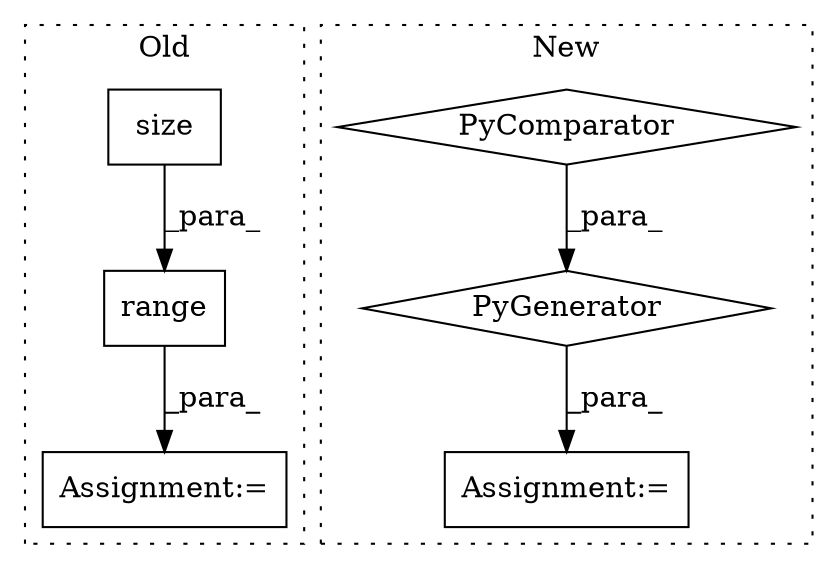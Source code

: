 digraph G {
subgraph cluster0 {
1 [label="size" a="32" s="646,666" l="5,1" shape="box"];
4 [label="Assignment:=" a="7" s="1045" l="33" shape="box"];
6 [label="range" a="32" s="1052,1068" l="6,1" shape="box"];
label = "Old";
style="dotted";
}
subgraph cluster1 {
2 [label="PyGenerator" a="107" s="837" l="117" shape="diamond"];
3 [label="PyComparator" a="113" s="912" l="36" shape="diamond"];
5 [label="Assignment:=" a="7" s="817" l="1" shape="box"];
label = "New";
style="dotted";
}
1 -> 6 [label="_para_"];
2 -> 5 [label="_para_"];
3 -> 2 [label="_para_"];
6 -> 4 [label="_para_"];
}
